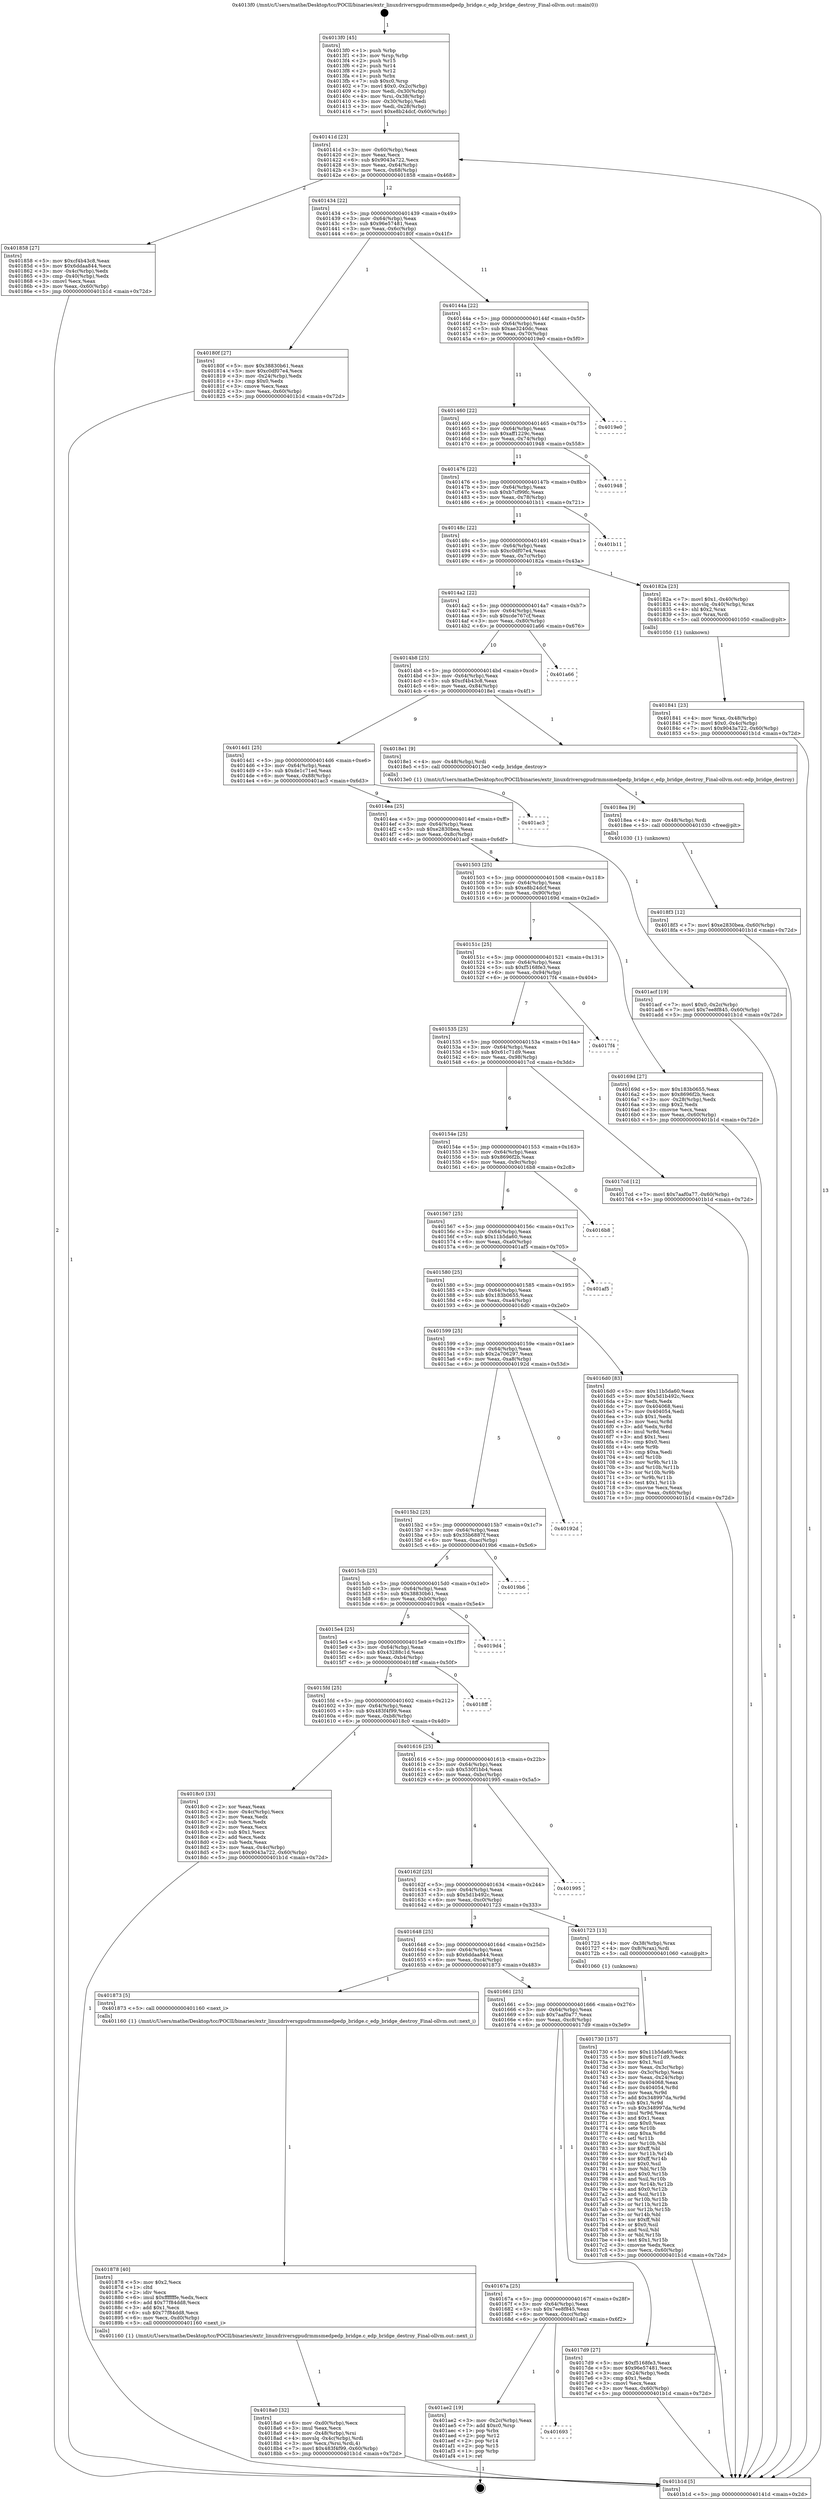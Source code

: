 digraph "0x4013f0" {
  label = "0x4013f0 (/mnt/c/Users/mathe/Desktop/tcc/POCII/binaries/extr_linuxdriversgpudrmmsmedpedp_bridge.c_edp_bridge_destroy_Final-ollvm.out::main(0))"
  labelloc = "t"
  node[shape=record]

  Entry [label="",width=0.3,height=0.3,shape=circle,fillcolor=black,style=filled]
  "0x40141d" [label="{
     0x40141d [23]\l
     | [instrs]\l
     &nbsp;&nbsp;0x40141d \<+3\>: mov -0x60(%rbp),%eax\l
     &nbsp;&nbsp;0x401420 \<+2\>: mov %eax,%ecx\l
     &nbsp;&nbsp;0x401422 \<+6\>: sub $0x9043a722,%ecx\l
     &nbsp;&nbsp;0x401428 \<+3\>: mov %eax,-0x64(%rbp)\l
     &nbsp;&nbsp;0x40142b \<+3\>: mov %ecx,-0x68(%rbp)\l
     &nbsp;&nbsp;0x40142e \<+6\>: je 0000000000401858 \<main+0x468\>\l
  }"]
  "0x401858" [label="{
     0x401858 [27]\l
     | [instrs]\l
     &nbsp;&nbsp;0x401858 \<+5\>: mov $0xcf4b43c8,%eax\l
     &nbsp;&nbsp;0x40185d \<+5\>: mov $0x6ddaa844,%ecx\l
     &nbsp;&nbsp;0x401862 \<+3\>: mov -0x4c(%rbp),%edx\l
     &nbsp;&nbsp;0x401865 \<+3\>: cmp -0x40(%rbp),%edx\l
     &nbsp;&nbsp;0x401868 \<+3\>: cmovl %ecx,%eax\l
     &nbsp;&nbsp;0x40186b \<+3\>: mov %eax,-0x60(%rbp)\l
     &nbsp;&nbsp;0x40186e \<+5\>: jmp 0000000000401b1d \<main+0x72d\>\l
  }"]
  "0x401434" [label="{
     0x401434 [22]\l
     | [instrs]\l
     &nbsp;&nbsp;0x401434 \<+5\>: jmp 0000000000401439 \<main+0x49\>\l
     &nbsp;&nbsp;0x401439 \<+3\>: mov -0x64(%rbp),%eax\l
     &nbsp;&nbsp;0x40143c \<+5\>: sub $0x96e57481,%eax\l
     &nbsp;&nbsp;0x401441 \<+3\>: mov %eax,-0x6c(%rbp)\l
     &nbsp;&nbsp;0x401444 \<+6\>: je 000000000040180f \<main+0x41f\>\l
  }"]
  Exit [label="",width=0.3,height=0.3,shape=circle,fillcolor=black,style=filled,peripheries=2]
  "0x40180f" [label="{
     0x40180f [27]\l
     | [instrs]\l
     &nbsp;&nbsp;0x40180f \<+5\>: mov $0x38830b61,%eax\l
     &nbsp;&nbsp;0x401814 \<+5\>: mov $0xc0df07e4,%ecx\l
     &nbsp;&nbsp;0x401819 \<+3\>: mov -0x24(%rbp),%edx\l
     &nbsp;&nbsp;0x40181c \<+3\>: cmp $0x0,%edx\l
     &nbsp;&nbsp;0x40181f \<+3\>: cmove %ecx,%eax\l
     &nbsp;&nbsp;0x401822 \<+3\>: mov %eax,-0x60(%rbp)\l
     &nbsp;&nbsp;0x401825 \<+5\>: jmp 0000000000401b1d \<main+0x72d\>\l
  }"]
  "0x40144a" [label="{
     0x40144a [22]\l
     | [instrs]\l
     &nbsp;&nbsp;0x40144a \<+5\>: jmp 000000000040144f \<main+0x5f\>\l
     &nbsp;&nbsp;0x40144f \<+3\>: mov -0x64(%rbp),%eax\l
     &nbsp;&nbsp;0x401452 \<+5\>: sub $0xae3240dc,%eax\l
     &nbsp;&nbsp;0x401457 \<+3\>: mov %eax,-0x70(%rbp)\l
     &nbsp;&nbsp;0x40145a \<+6\>: je 00000000004019e0 \<main+0x5f0\>\l
  }"]
  "0x401693" [label="{
     0x401693\l
  }", style=dashed]
  "0x4019e0" [label="{
     0x4019e0\l
  }", style=dashed]
  "0x401460" [label="{
     0x401460 [22]\l
     | [instrs]\l
     &nbsp;&nbsp;0x401460 \<+5\>: jmp 0000000000401465 \<main+0x75\>\l
     &nbsp;&nbsp;0x401465 \<+3\>: mov -0x64(%rbp),%eax\l
     &nbsp;&nbsp;0x401468 \<+5\>: sub $0xaff1229c,%eax\l
     &nbsp;&nbsp;0x40146d \<+3\>: mov %eax,-0x74(%rbp)\l
     &nbsp;&nbsp;0x401470 \<+6\>: je 0000000000401948 \<main+0x558\>\l
  }"]
  "0x401ae2" [label="{
     0x401ae2 [19]\l
     | [instrs]\l
     &nbsp;&nbsp;0x401ae2 \<+3\>: mov -0x2c(%rbp),%eax\l
     &nbsp;&nbsp;0x401ae5 \<+7\>: add $0xc0,%rsp\l
     &nbsp;&nbsp;0x401aec \<+1\>: pop %rbx\l
     &nbsp;&nbsp;0x401aed \<+2\>: pop %r12\l
     &nbsp;&nbsp;0x401aef \<+2\>: pop %r14\l
     &nbsp;&nbsp;0x401af1 \<+2\>: pop %r15\l
     &nbsp;&nbsp;0x401af3 \<+1\>: pop %rbp\l
     &nbsp;&nbsp;0x401af4 \<+1\>: ret\l
  }"]
  "0x401948" [label="{
     0x401948\l
  }", style=dashed]
  "0x401476" [label="{
     0x401476 [22]\l
     | [instrs]\l
     &nbsp;&nbsp;0x401476 \<+5\>: jmp 000000000040147b \<main+0x8b\>\l
     &nbsp;&nbsp;0x40147b \<+3\>: mov -0x64(%rbp),%eax\l
     &nbsp;&nbsp;0x40147e \<+5\>: sub $0xb7cf99fc,%eax\l
     &nbsp;&nbsp;0x401483 \<+3\>: mov %eax,-0x78(%rbp)\l
     &nbsp;&nbsp;0x401486 \<+6\>: je 0000000000401b11 \<main+0x721\>\l
  }"]
  "0x4018f3" [label="{
     0x4018f3 [12]\l
     | [instrs]\l
     &nbsp;&nbsp;0x4018f3 \<+7\>: movl $0xe2830bea,-0x60(%rbp)\l
     &nbsp;&nbsp;0x4018fa \<+5\>: jmp 0000000000401b1d \<main+0x72d\>\l
  }"]
  "0x401b11" [label="{
     0x401b11\l
  }", style=dashed]
  "0x40148c" [label="{
     0x40148c [22]\l
     | [instrs]\l
     &nbsp;&nbsp;0x40148c \<+5\>: jmp 0000000000401491 \<main+0xa1\>\l
     &nbsp;&nbsp;0x401491 \<+3\>: mov -0x64(%rbp),%eax\l
     &nbsp;&nbsp;0x401494 \<+5\>: sub $0xc0df07e4,%eax\l
     &nbsp;&nbsp;0x401499 \<+3\>: mov %eax,-0x7c(%rbp)\l
     &nbsp;&nbsp;0x40149c \<+6\>: je 000000000040182a \<main+0x43a\>\l
  }"]
  "0x4018ea" [label="{
     0x4018ea [9]\l
     | [instrs]\l
     &nbsp;&nbsp;0x4018ea \<+4\>: mov -0x48(%rbp),%rdi\l
     &nbsp;&nbsp;0x4018ee \<+5\>: call 0000000000401030 \<free@plt\>\l
     | [calls]\l
     &nbsp;&nbsp;0x401030 \{1\} (unknown)\l
  }"]
  "0x40182a" [label="{
     0x40182a [23]\l
     | [instrs]\l
     &nbsp;&nbsp;0x40182a \<+7\>: movl $0x1,-0x40(%rbp)\l
     &nbsp;&nbsp;0x401831 \<+4\>: movslq -0x40(%rbp),%rax\l
     &nbsp;&nbsp;0x401835 \<+4\>: shl $0x2,%rax\l
     &nbsp;&nbsp;0x401839 \<+3\>: mov %rax,%rdi\l
     &nbsp;&nbsp;0x40183c \<+5\>: call 0000000000401050 \<malloc@plt\>\l
     | [calls]\l
     &nbsp;&nbsp;0x401050 \{1\} (unknown)\l
  }"]
  "0x4014a2" [label="{
     0x4014a2 [22]\l
     | [instrs]\l
     &nbsp;&nbsp;0x4014a2 \<+5\>: jmp 00000000004014a7 \<main+0xb7\>\l
     &nbsp;&nbsp;0x4014a7 \<+3\>: mov -0x64(%rbp),%eax\l
     &nbsp;&nbsp;0x4014aa \<+5\>: sub $0xcde767cf,%eax\l
     &nbsp;&nbsp;0x4014af \<+3\>: mov %eax,-0x80(%rbp)\l
     &nbsp;&nbsp;0x4014b2 \<+6\>: je 0000000000401a66 \<main+0x676\>\l
  }"]
  "0x4018a0" [label="{
     0x4018a0 [32]\l
     | [instrs]\l
     &nbsp;&nbsp;0x4018a0 \<+6\>: mov -0xd0(%rbp),%ecx\l
     &nbsp;&nbsp;0x4018a6 \<+3\>: imul %eax,%ecx\l
     &nbsp;&nbsp;0x4018a9 \<+4\>: mov -0x48(%rbp),%rsi\l
     &nbsp;&nbsp;0x4018ad \<+4\>: movslq -0x4c(%rbp),%rdi\l
     &nbsp;&nbsp;0x4018b1 \<+3\>: mov %ecx,(%rsi,%rdi,4)\l
     &nbsp;&nbsp;0x4018b4 \<+7\>: movl $0x483f4f99,-0x60(%rbp)\l
     &nbsp;&nbsp;0x4018bb \<+5\>: jmp 0000000000401b1d \<main+0x72d\>\l
  }"]
  "0x401a66" [label="{
     0x401a66\l
  }", style=dashed]
  "0x4014b8" [label="{
     0x4014b8 [25]\l
     | [instrs]\l
     &nbsp;&nbsp;0x4014b8 \<+5\>: jmp 00000000004014bd \<main+0xcd\>\l
     &nbsp;&nbsp;0x4014bd \<+3\>: mov -0x64(%rbp),%eax\l
     &nbsp;&nbsp;0x4014c0 \<+5\>: sub $0xcf4b43c8,%eax\l
     &nbsp;&nbsp;0x4014c5 \<+6\>: mov %eax,-0x84(%rbp)\l
     &nbsp;&nbsp;0x4014cb \<+6\>: je 00000000004018e1 \<main+0x4f1\>\l
  }"]
  "0x401878" [label="{
     0x401878 [40]\l
     | [instrs]\l
     &nbsp;&nbsp;0x401878 \<+5\>: mov $0x2,%ecx\l
     &nbsp;&nbsp;0x40187d \<+1\>: cltd\l
     &nbsp;&nbsp;0x40187e \<+2\>: idiv %ecx\l
     &nbsp;&nbsp;0x401880 \<+6\>: imul $0xfffffffe,%edx,%ecx\l
     &nbsp;&nbsp;0x401886 \<+6\>: add $0x77f84dd8,%ecx\l
     &nbsp;&nbsp;0x40188c \<+3\>: add $0x1,%ecx\l
     &nbsp;&nbsp;0x40188f \<+6\>: sub $0x77f84dd8,%ecx\l
     &nbsp;&nbsp;0x401895 \<+6\>: mov %ecx,-0xd0(%rbp)\l
     &nbsp;&nbsp;0x40189b \<+5\>: call 0000000000401160 \<next_i\>\l
     | [calls]\l
     &nbsp;&nbsp;0x401160 \{1\} (/mnt/c/Users/mathe/Desktop/tcc/POCII/binaries/extr_linuxdriversgpudrmmsmedpedp_bridge.c_edp_bridge_destroy_Final-ollvm.out::next_i)\l
  }"]
  "0x4018e1" [label="{
     0x4018e1 [9]\l
     | [instrs]\l
     &nbsp;&nbsp;0x4018e1 \<+4\>: mov -0x48(%rbp),%rdi\l
     &nbsp;&nbsp;0x4018e5 \<+5\>: call 00000000004013e0 \<edp_bridge_destroy\>\l
     | [calls]\l
     &nbsp;&nbsp;0x4013e0 \{1\} (/mnt/c/Users/mathe/Desktop/tcc/POCII/binaries/extr_linuxdriversgpudrmmsmedpedp_bridge.c_edp_bridge_destroy_Final-ollvm.out::edp_bridge_destroy)\l
  }"]
  "0x4014d1" [label="{
     0x4014d1 [25]\l
     | [instrs]\l
     &nbsp;&nbsp;0x4014d1 \<+5\>: jmp 00000000004014d6 \<main+0xe6\>\l
     &nbsp;&nbsp;0x4014d6 \<+3\>: mov -0x64(%rbp),%eax\l
     &nbsp;&nbsp;0x4014d9 \<+5\>: sub $0xde1c71ed,%eax\l
     &nbsp;&nbsp;0x4014de \<+6\>: mov %eax,-0x88(%rbp)\l
     &nbsp;&nbsp;0x4014e4 \<+6\>: je 0000000000401ac3 \<main+0x6d3\>\l
  }"]
  "0x401841" [label="{
     0x401841 [23]\l
     | [instrs]\l
     &nbsp;&nbsp;0x401841 \<+4\>: mov %rax,-0x48(%rbp)\l
     &nbsp;&nbsp;0x401845 \<+7\>: movl $0x0,-0x4c(%rbp)\l
     &nbsp;&nbsp;0x40184c \<+7\>: movl $0x9043a722,-0x60(%rbp)\l
     &nbsp;&nbsp;0x401853 \<+5\>: jmp 0000000000401b1d \<main+0x72d\>\l
  }"]
  "0x401ac3" [label="{
     0x401ac3\l
  }", style=dashed]
  "0x4014ea" [label="{
     0x4014ea [25]\l
     | [instrs]\l
     &nbsp;&nbsp;0x4014ea \<+5\>: jmp 00000000004014ef \<main+0xff\>\l
     &nbsp;&nbsp;0x4014ef \<+3\>: mov -0x64(%rbp),%eax\l
     &nbsp;&nbsp;0x4014f2 \<+5\>: sub $0xe2830bea,%eax\l
     &nbsp;&nbsp;0x4014f7 \<+6\>: mov %eax,-0x8c(%rbp)\l
     &nbsp;&nbsp;0x4014fd \<+6\>: je 0000000000401acf \<main+0x6df\>\l
  }"]
  "0x40167a" [label="{
     0x40167a [25]\l
     | [instrs]\l
     &nbsp;&nbsp;0x40167a \<+5\>: jmp 000000000040167f \<main+0x28f\>\l
     &nbsp;&nbsp;0x40167f \<+3\>: mov -0x64(%rbp),%eax\l
     &nbsp;&nbsp;0x401682 \<+5\>: sub $0x7ee8f845,%eax\l
     &nbsp;&nbsp;0x401687 \<+6\>: mov %eax,-0xcc(%rbp)\l
     &nbsp;&nbsp;0x40168d \<+6\>: je 0000000000401ae2 \<main+0x6f2\>\l
  }"]
  "0x401acf" [label="{
     0x401acf [19]\l
     | [instrs]\l
     &nbsp;&nbsp;0x401acf \<+7\>: movl $0x0,-0x2c(%rbp)\l
     &nbsp;&nbsp;0x401ad6 \<+7\>: movl $0x7ee8f845,-0x60(%rbp)\l
     &nbsp;&nbsp;0x401add \<+5\>: jmp 0000000000401b1d \<main+0x72d\>\l
  }"]
  "0x401503" [label="{
     0x401503 [25]\l
     | [instrs]\l
     &nbsp;&nbsp;0x401503 \<+5\>: jmp 0000000000401508 \<main+0x118\>\l
     &nbsp;&nbsp;0x401508 \<+3\>: mov -0x64(%rbp),%eax\l
     &nbsp;&nbsp;0x40150b \<+5\>: sub $0xe8b24dcf,%eax\l
     &nbsp;&nbsp;0x401510 \<+6\>: mov %eax,-0x90(%rbp)\l
     &nbsp;&nbsp;0x401516 \<+6\>: je 000000000040169d \<main+0x2ad\>\l
  }"]
  "0x4017d9" [label="{
     0x4017d9 [27]\l
     | [instrs]\l
     &nbsp;&nbsp;0x4017d9 \<+5\>: mov $0xf5168fe3,%eax\l
     &nbsp;&nbsp;0x4017de \<+5\>: mov $0x96e57481,%ecx\l
     &nbsp;&nbsp;0x4017e3 \<+3\>: mov -0x24(%rbp),%edx\l
     &nbsp;&nbsp;0x4017e6 \<+3\>: cmp $0x1,%edx\l
     &nbsp;&nbsp;0x4017e9 \<+3\>: cmovl %ecx,%eax\l
     &nbsp;&nbsp;0x4017ec \<+3\>: mov %eax,-0x60(%rbp)\l
     &nbsp;&nbsp;0x4017ef \<+5\>: jmp 0000000000401b1d \<main+0x72d\>\l
  }"]
  "0x40169d" [label="{
     0x40169d [27]\l
     | [instrs]\l
     &nbsp;&nbsp;0x40169d \<+5\>: mov $0x183b0655,%eax\l
     &nbsp;&nbsp;0x4016a2 \<+5\>: mov $0x8696f2b,%ecx\l
     &nbsp;&nbsp;0x4016a7 \<+3\>: mov -0x28(%rbp),%edx\l
     &nbsp;&nbsp;0x4016aa \<+3\>: cmp $0x2,%edx\l
     &nbsp;&nbsp;0x4016ad \<+3\>: cmovne %ecx,%eax\l
     &nbsp;&nbsp;0x4016b0 \<+3\>: mov %eax,-0x60(%rbp)\l
     &nbsp;&nbsp;0x4016b3 \<+5\>: jmp 0000000000401b1d \<main+0x72d\>\l
  }"]
  "0x40151c" [label="{
     0x40151c [25]\l
     | [instrs]\l
     &nbsp;&nbsp;0x40151c \<+5\>: jmp 0000000000401521 \<main+0x131\>\l
     &nbsp;&nbsp;0x401521 \<+3\>: mov -0x64(%rbp),%eax\l
     &nbsp;&nbsp;0x401524 \<+5\>: sub $0xf5168fe3,%eax\l
     &nbsp;&nbsp;0x401529 \<+6\>: mov %eax,-0x94(%rbp)\l
     &nbsp;&nbsp;0x40152f \<+6\>: je 00000000004017f4 \<main+0x404\>\l
  }"]
  "0x401b1d" [label="{
     0x401b1d [5]\l
     | [instrs]\l
     &nbsp;&nbsp;0x401b1d \<+5\>: jmp 000000000040141d \<main+0x2d\>\l
  }"]
  "0x4013f0" [label="{
     0x4013f0 [45]\l
     | [instrs]\l
     &nbsp;&nbsp;0x4013f0 \<+1\>: push %rbp\l
     &nbsp;&nbsp;0x4013f1 \<+3\>: mov %rsp,%rbp\l
     &nbsp;&nbsp;0x4013f4 \<+2\>: push %r15\l
     &nbsp;&nbsp;0x4013f6 \<+2\>: push %r14\l
     &nbsp;&nbsp;0x4013f8 \<+2\>: push %r12\l
     &nbsp;&nbsp;0x4013fa \<+1\>: push %rbx\l
     &nbsp;&nbsp;0x4013fb \<+7\>: sub $0xc0,%rsp\l
     &nbsp;&nbsp;0x401402 \<+7\>: movl $0x0,-0x2c(%rbp)\l
     &nbsp;&nbsp;0x401409 \<+3\>: mov %edi,-0x30(%rbp)\l
     &nbsp;&nbsp;0x40140c \<+4\>: mov %rsi,-0x38(%rbp)\l
     &nbsp;&nbsp;0x401410 \<+3\>: mov -0x30(%rbp),%edi\l
     &nbsp;&nbsp;0x401413 \<+3\>: mov %edi,-0x28(%rbp)\l
     &nbsp;&nbsp;0x401416 \<+7\>: movl $0xe8b24dcf,-0x60(%rbp)\l
  }"]
  "0x401661" [label="{
     0x401661 [25]\l
     | [instrs]\l
     &nbsp;&nbsp;0x401661 \<+5\>: jmp 0000000000401666 \<main+0x276\>\l
     &nbsp;&nbsp;0x401666 \<+3\>: mov -0x64(%rbp),%eax\l
     &nbsp;&nbsp;0x401669 \<+5\>: sub $0x7aaf0a77,%eax\l
     &nbsp;&nbsp;0x40166e \<+6\>: mov %eax,-0xc8(%rbp)\l
     &nbsp;&nbsp;0x401674 \<+6\>: je 00000000004017d9 \<main+0x3e9\>\l
  }"]
  "0x4017f4" [label="{
     0x4017f4\l
  }", style=dashed]
  "0x401535" [label="{
     0x401535 [25]\l
     | [instrs]\l
     &nbsp;&nbsp;0x401535 \<+5\>: jmp 000000000040153a \<main+0x14a\>\l
     &nbsp;&nbsp;0x40153a \<+3\>: mov -0x64(%rbp),%eax\l
     &nbsp;&nbsp;0x40153d \<+5\>: sub $0x61c71d9,%eax\l
     &nbsp;&nbsp;0x401542 \<+6\>: mov %eax,-0x98(%rbp)\l
     &nbsp;&nbsp;0x401548 \<+6\>: je 00000000004017cd \<main+0x3dd\>\l
  }"]
  "0x401873" [label="{
     0x401873 [5]\l
     | [instrs]\l
     &nbsp;&nbsp;0x401873 \<+5\>: call 0000000000401160 \<next_i\>\l
     | [calls]\l
     &nbsp;&nbsp;0x401160 \{1\} (/mnt/c/Users/mathe/Desktop/tcc/POCII/binaries/extr_linuxdriversgpudrmmsmedpedp_bridge.c_edp_bridge_destroy_Final-ollvm.out::next_i)\l
  }"]
  "0x4017cd" [label="{
     0x4017cd [12]\l
     | [instrs]\l
     &nbsp;&nbsp;0x4017cd \<+7\>: movl $0x7aaf0a77,-0x60(%rbp)\l
     &nbsp;&nbsp;0x4017d4 \<+5\>: jmp 0000000000401b1d \<main+0x72d\>\l
  }"]
  "0x40154e" [label="{
     0x40154e [25]\l
     | [instrs]\l
     &nbsp;&nbsp;0x40154e \<+5\>: jmp 0000000000401553 \<main+0x163\>\l
     &nbsp;&nbsp;0x401553 \<+3\>: mov -0x64(%rbp),%eax\l
     &nbsp;&nbsp;0x401556 \<+5\>: sub $0x8696f2b,%eax\l
     &nbsp;&nbsp;0x40155b \<+6\>: mov %eax,-0x9c(%rbp)\l
     &nbsp;&nbsp;0x401561 \<+6\>: je 00000000004016b8 \<main+0x2c8\>\l
  }"]
  "0x401730" [label="{
     0x401730 [157]\l
     | [instrs]\l
     &nbsp;&nbsp;0x401730 \<+5\>: mov $0x11b5da60,%ecx\l
     &nbsp;&nbsp;0x401735 \<+5\>: mov $0x61c71d9,%edx\l
     &nbsp;&nbsp;0x40173a \<+3\>: mov $0x1,%sil\l
     &nbsp;&nbsp;0x40173d \<+3\>: mov %eax,-0x3c(%rbp)\l
     &nbsp;&nbsp;0x401740 \<+3\>: mov -0x3c(%rbp),%eax\l
     &nbsp;&nbsp;0x401743 \<+3\>: mov %eax,-0x24(%rbp)\l
     &nbsp;&nbsp;0x401746 \<+7\>: mov 0x404068,%eax\l
     &nbsp;&nbsp;0x40174d \<+8\>: mov 0x404054,%r8d\l
     &nbsp;&nbsp;0x401755 \<+3\>: mov %eax,%r9d\l
     &nbsp;&nbsp;0x401758 \<+7\>: add $0x348997da,%r9d\l
     &nbsp;&nbsp;0x40175f \<+4\>: sub $0x1,%r9d\l
     &nbsp;&nbsp;0x401763 \<+7\>: sub $0x348997da,%r9d\l
     &nbsp;&nbsp;0x40176a \<+4\>: imul %r9d,%eax\l
     &nbsp;&nbsp;0x40176e \<+3\>: and $0x1,%eax\l
     &nbsp;&nbsp;0x401771 \<+3\>: cmp $0x0,%eax\l
     &nbsp;&nbsp;0x401774 \<+4\>: sete %r10b\l
     &nbsp;&nbsp;0x401778 \<+4\>: cmp $0xa,%r8d\l
     &nbsp;&nbsp;0x40177c \<+4\>: setl %r11b\l
     &nbsp;&nbsp;0x401780 \<+3\>: mov %r10b,%bl\l
     &nbsp;&nbsp;0x401783 \<+3\>: xor $0xff,%bl\l
     &nbsp;&nbsp;0x401786 \<+3\>: mov %r11b,%r14b\l
     &nbsp;&nbsp;0x401789 \<+4\>: xor $0xff,%r14b\l
     &nbsp;&nbsp;0x40178d \<+4\>: xor $0x0,%sil\l
     &nbsp;&nbsp;0x401791 \<+3\>: mov %bl,%r15b\l
     &nbsp;&nbsp;0x401794 \<+4\>: and $0x0,%r15b\l
     &nbsp;&nbsp;0x401798 \<+3\>: and %sil,%r10b\l
     &nbsp;&nbsp;0x40179b \<+3\>: mov %r14b,%r12b\l
     &nbsp;&nbsp;0x40179e \<+4\>: and $0x0,%r12b\l
     &nbsp;&nbsp;0x4017a2 \<+3\>: and %sil,%r11b\l
     &nbsp;&nbsp;0x4017a5 \<+3\>: or %r10b,%r15b\l
     &nbsp;&nbsp;0x4017a8 \<+3\>: or %r11b,%r12b\l
     &nbsp;&nbsp;0x4017ab \<+3\>: xor %r12b,%r15b\l
     &nbsp;&nbsp;0x4017ae \<+3\>: or %r14b,%bl\l
     &nbsp;&nbsp;0x4017b1 \<+3\>: xor $0xff,%bl\l
     &nbsp;&nbsp;0x4017b4 \<+4\>: or $0x0,%sil\l
     &nbsp;&nbsp;0x4017b8 \<+3\>: and %sil,%bl\l
     &nbsp;&nbsp;0x4017bb \<+3\>: or %bl,%r15b\l
     &nbsp;&nbsp;0x4017be \<+4\>: test $0x1,%r15b\l
     &nbsp;&nbsp;0x4017c2 \<+3\>: cmovne %edx,%ecx\l
     &nbsp;&nbsp;0x4017c5 \<+3\>: mov %ecx,-0x60(%rbp)\l
     &nbsp;&nbsp;0x4017c8 \<+5\>: jmp 0000000000401b1d \<main+0x72d\>\l
  }"]
  "0x4016b8" [label="{
     0x4016b8\l
  }", style=dashed]
  "0x401567" [label="{
     0x401567 [25]\l
     | [instrs]\l
     &nbsp;&nbsp;0x401567 \<+5\>: jmp 000000000040156c \<main+0x17c\>\l
     &nbsp;&nbsp;0x40156c \<+3\>: mov -0x64(%rbp),%eax\l
     &nbsp;&nbsp;0x40156f \<+5\>: sub $0x11b5da60,%eax\l
     &nbsp;&nbsp;0x401574 \<+6\>: mov %eax,-0xa0(%rbp)\l
     &nbsp;&nbsp;0x40157a \<+6\>: je 0000000000401af5 \<main+0x705\>\l
  }"]
  "0x401648" [label="{
     0x401648 [25]\l
     | [instrs]\l
     &nbsp;&nbsp;0x401648 \<+5\>: jmp 000000000040164d \<main+0x25d\>\l
     &nbsp;&nbsp;0x40164d \<+3\>: mov -0x64(%rbp),%eax\l
     &nbsp;&nbsp;0x401650 \<+5\>: sub $0x6ddaa844,%eax\l
     &nbsp;&nbsp;0x401655 \<+6\>: mov %eax,-0xc4(%rbp)\l
     &nbsp;&nbsp;0x40165b \<+6\>: je 0000000000401873 \<main+0x483\>\l
  }"]
  "0x401af5" [label="{
     0x401af5\l
  }", style=dashed]
  "0x401580" [label="{
     0x401580 [25]\l
     | [instrs]\l
     &nbsp;&nbsp;0x401580 \<+5\>: jmp 0000000000401585 \<main+0x195\>\l
     &nbsp;&nbsp;0x401585 \<+3\>: mov -0x64(%rbp),%eax\l
     &nbsp;&nbsp;0x401588 \<+5\>: sub $0x183b0655,%eax\l
     &nbsp;&nbsp;0x40158d \<+6\>: mov %eax,-0xa4(%rbp)\l
     &nbsp;&nbsp;0x401593 \<+6\>: je 00000000004016d0 \<main+0x2e0\>\l
  }"]
  "0x401723" [label="{
     0x401723 [13]\l
     | [instrs]\l
     &nbsp;&nbsp;0x401723 \<+4\>: mov -0x38(%rbp),%rax\l
     &nbsp;&nbsp;0x401727 \<+4\>: mov 0x8(%rax),%rdi\l
     &nbsp;&nbsp;0x40172b \<+5\>: call 0000000000401060 \<atoi@plt\>\l
     | [calls]\l
     &nbsp;&nbsp;0x401060 \{1\} (unknown)\l
  }"]
  "0x4016d0" [label="{
     0x4016d0 [83]\l
     | [instrs]\l
     &nbsp;&nbsp;0x4016d0 \<+5\>: mov $0x11b5da60,%eax\l
     &nbsp;&nbsp;0x4016d5 \<+5\>: mov $0x5d1b492c,%ecx\l
     &nbsp;&nbsp;0x4016da \<+2\>: xor %edx,%edx\l
     &nbsp;&nbsp;0x4016dc \<+7\>: mov 0x404068,%esi\l
     &nbsp;&nbsp;0x4016e3 \<+7\>: mov 0x404054,%edi\l
     &nbsp;&nbsp;0x4016ea \<+3\>: sub $0x1,%edx\l
     &nbsp;&nbsp;0x4016ed \<+3\>: mov %esi,%r8d\l
     &nbsp;&nbsp;0x4016f0 \<+3\>: add %edx,%r8d\l
     &nbsp;&nbsp;0x4016f3 \<+4\>: imul %r8d,%esi\l
     &nbsp;&nbsp;0x4016f7 \<+3\>: and $0x1,%esi\l
     &nbsp;&nbsp;0x4016fa \<+3\>: cmp $0x0,%esi\l
     &nbsp;&nbsp;0x4016fd \<+4\>: sete %r9b\l
     &nbsp;&nbsp;0x401701 \<+3\>: cmp $0xa,%edi\l
     &nbsp;&nbsp;0x401704 \<+4\>: setl %r10b\l
     &nbsp;&nbsp;0x401708 \<+3\>: mov %r9b,%r11b\l
     &nbsp;&nbsp;0x40170b \<+3\>: and %r10b,%r11b\l
     &nbsp;&nbsp;0x40170e \<+3\>: xor %r10b,%r9b\l
     &nbsp;&nbsp;0x401711 \<+3\>: or %r9b,%r11b\l
     &nbsp;&nbsp;0x401714 \<+4\>: test $0x1,%r11b\l
     &nbsp;&nbsp;0x401718 \<+3\>: cmovne %ecx,%eax\l
     &nbsp;&nbsp;0x40171b \<+3\>: mov %eax,-0x60(%rbp)\l
     &nbsp;&nbsp;0x40171e \<+5\>: jmp 0000000000401b1d \<main+0x72d\>\l
  }"]
  "0x401599" [label="{
     0x401599 [25]\l
     | [instrs]\l
     &nbsp;&nbsp;0x401599 \<+5\>: jmp 000000000040159e \<main+0x1ae\>\l
     &nbsp;&nbsp;0x40159e \<+3\>: mov -0x64(%rbp),%eax\l
     &nbsp;&nbsp;0x4015a1 \<+5\>: sub $0x2a706297,%eax\l
     &nbsp;&nbsp;0x4015a6 \<+6\>: mov %eax,-0xa8(%rbp)\l
     &nbsp;&nbsp;0x4015ac \<+6\>: je 000000000040192d \<main+0x53d\>\l
  }"]
  "0x40162f" [label="{
     0x40162f [25]\l
     | [instrs]\l
     &nbsp;&nbsp;0x40162f \<+5\>: jmp 0000000000401634 \<main+0x244\>\l
     &nbsp;&nbsp;0x401634 \<+3\>: mov -0x64(%rbp),%eax\l
     &nbsp;&nbsp;0x401637 \<+5\>: sub $0x5d1b492c,%eax\l
     &nbsp;&nbsp;0x40163c \<+6\>: mov %eax,-0xc0(%rbp)\l
     &nbsp;&nbsp;0x401642 \<+6\>: je 0000000000401723 \<main+0x333\>\l
  }"]
  "0x40192d" [label="{
     0x40192d\l
  }", style=dashed]
  "0x4015b2" [label="{
     0x4015b2 [25]\l
     | [instrs]\l
     &nbsp;&nbsp;0x4015b2 \<+5\>: jmp 00000000004015b7 \<main+0x1c7\>\l
     &nbsp;&nbsp;0x4015b7 \<+3\>: mov -0x64(%rbp),%eax\l
     &nbsp;&nbsp;0x4015ba \<+5\>: sub $0x35b6887f,%eax\l
     &nbsp;&nbsp;0x4015bf \<+6\>: mov %eax,-0xac(%rbp)\l
     &nbsp;&nbsp;0x4015c5 \<+6\>: je 00000000004019b6 \<main+0x5c6\>\l
  }"]
  "0x401995" [label="{
     0x401995\l
  }", style=dashed]
  "0x4019b6" [label="{
     0x4019b6\l
  }", style=dashed]
  "0x4015cb" [label="{
     0x4015cb [25]\l
     | [instrs]\l
     &nbsp;&nbsp;0x4015cb \<+5\>: jmp 00000000004015d0 \<main+0x1e0\>\l
     &nbsp;&nbsp;0x4015d0 \<+3\>: mov -0x64(%rbp),%eax\l
     &nbsp;&nbsp;0x4015d3 \<+5\>: sub $0x38830b61,%eax\l
     &nbsp;&nbsp;0x4015d8 \<+6\>: mov %eax,-0xb0(%rbp)\l
     &nbsp;&nbsp;0x4015de \<+6\>: je 00000000004019d4 \<main+0x5e4\>\l
  }"]
  "0x401616" [label="{
     0x401616 [25]\l
     | [instrs]\l
     &nbsp;&nbsp;0x401616 \<+5\>: jmp 000000000040161b \<main+0x22b\>\l
     &nbsp;&nbsp;0x40161b \<+3\>: mov -0x64(%rbp),%eax\l
     &nbsp;&nbsp;0x40161e \<+5\>: sub $0x530f1bb4,%eax\l
     &nbsp;&nbsp;0x401623 \<+6\>: mov %eax,-0xbc(%rbp)\l
     &nbsp;&nbsp;0x401629 \<+6\>: je 0000000000401995 \<main+0x5a5\>\l
  }"]
  "0x4019d4" [label="{
     0x4019d4\l
  }", style=dashed]
  "0x4015e4" [label="{
     0x4015e4 [25]\l
     | [instrs]\l
     &nbsp;&nbsp;0x4015e4 \<+5\>: jmp 00000000004015e9 \<main+0x1f9\>\l
     &nbsp;&nbsp;0x4015e9 \<+3\>: mov -0x64(%rbp),%eax\l
     &nbsp;&nbsp;0x4015ec \<+5\>: sub $0x43288c1d,%eax\l
     &nbsp;&nbsp;0x4015f1 \<+6\>: mov %eax,-0xb4(%rbp)\l
     &nbsp;&nbsp;0x4015f7 \<+6\>: je 00000000004018ff \<main+0x50f\>\l
  }"]
  "0x4018c0" [label="{
     0x4018c0 [33]\l
     | [instrs]\l
     &nbsp;&nbsp;0x4018c0 \<+2\>: xor %eax,%eax\l
     &nbsp;&nbsp;0x4018c2 \<+3\>: mov -0x4c(%rbp),%ecx\l
     &nbsp;&nbsp;0x4018c5 \<+2\>: mov %eax,%edx\l
     &nbsp;&nbsp;0x4018c7 \<+2\>: sub %ecx,%edx\l
     &nbsp;&nbsp;0x4018c9 \<+2\>: mov %eax,%ecx\l
     &nbsp;&nbsp;0x4018cb \<+3\>: sub $0x1,%ecx\l
     &nbsp;&nbsp;0x4018ce \<+2\>: add %ecx,%edx\l
     &nbsp;&nbsp;0x4018d0 \<+2\>: sub %edx,%eax\l
     &nbsp;&nbsp;0x4018d2 \<+3\>: mov %eax,-0x4c(%rbp)\l
     &nbsp;&nbsp;0x4018d5 \<+7\>: movl $0x9043a722,-0x60(%rbp)\l
     &nbsp;&nbsp;0x4018dc \<+5\>: jmp 0000000000401b1d \<main+0x72d\>\l
  }"]
  "0x4018ff" [label="{
     0x4018ff\l
  }", style=dashed]
  "0x4015fd" [label="{
     0x4015fd [25]\l
     | [instrs]\l
     &nbsp;&nbsp;0x4015fd \<+5\>: jmp 0000000000401602 \<main+0x212\>\l
     &nbsp;&nbsp;0x401602 \<+3\>: mov -0x64(%rbp),%eax\l
     &nbsp;&nbsp;0x401605 \<+5\>: sub $0x483f4f99,%eax\l
     &nbsp;&nbsp;0x40160a \<+6\>: mov %eax,-0xb8(%rbp)\l
     &nbsp;&nbsp;0x401610 \<+6\>: je 00000000004018c0 \<main+0x4d0\>\l
  }"]
  Entry -> "0x4013f0" [label=" 1"]
  "0x40141d" -> "0x401858" [label=" 2"]
  "0x40141d" -> "0x401434" [label=" 12"]
  "0x401ae2" -> Exit [label=" 1"]
  "0x401434" -> "0x40180f" [label=" 1"]
  "0x401434" -> "0x40144a" [label=" 11"]
  "0x40167a" -> "0x401693" [label=" 0"]
  "0x40144a" -> "0x4019e0" [label=" 0"]
  "0x40144a" -> "0x401460" [label=" 11"]
  "0x40167a" -> "0x401ae2" [label=" 1"]
  "0x401460" -> "0x401948" [label=" 0"]
  "0x401460" -> "0x401476" [label=" 11"]
  "0x401acf" -> "0x401b1d" [label=" 1"]
  "0x401476" -> "0x401b11" [label=" 0"]
  "0x401476" -> "0x40148c" [label=" 11"]
  "0x4018f3" -> "0x401b1d" [label=" 1"]
  "0x40148c" -> "0x40182a" [label=" 1"]
  "0x40148c" -> "0x4014a2" [label=" 10"]
  "0x4018ea" -> "0x4018f3" [label=" 1"]
  "0x4014a2" -> "0x401a66" [label=" 0"]
  "0x4014a2" -> "0x4014b8" [label=" 10"]
  "0x4018e1" -> "0x4018ea" [label=" 1"]
  "0x4014b8" -> "0x4018e1" [label=" 1"]
  "0x4014b8" -> "0x4014d1" [label=" 9"]
  "0x4018c0" -> "0x401b1d" [label=" 1"]
  "0x4014d1" -> "0x401ac3" [label=" 0"]
  "0x4014d1" -> "0x4014ea" [label=" 9"]
  "0x4018a0" -> "0x401b1d" [label=" 1"]
  "0x4014ea" -> "0x401acf" [label=" 1"]
  "0x4014ea" -> "0x401503" [label=" 8"]
  "0x401878" -> "0x4018a0" [label=" 1"]
  "0x401503" -> "0x40169d" [label=" 1"]
  "0x401503" -> "0x40151c" [label=" 7"]
  "0x40169d" -> "0x401b1d" [label=" 1"]
  "0x4013f0" -> "0x40141d" [label=" 1"]
  "0x401b1d" -> "0x40141d" [label=" 13"]
  "0x401873" -> "0x401878" [label=" 1"]
  "0x40151c" -> "0x4017f4" [label=" 0"]
  "0x40151c" -> "0x401535" [label=" 7"]
  "0x401841" -> "0x401b1d" [label=" 1"]
  "0x401535" -> "0x4017cd" [label=" 1"]
  "0x401535" -> "0x40154e" [label=" 6"]
  "0x40182a" -> "0x401841" [label=" 1"]
  "0x40154e" -> "0x4016b8" [label=" 0"]
  "0x40154e" -> "0x401567" [label=" 6"]
  "0x4017d9" -> "0x401b1d" [label=" 1"]
  "0x401567" -> "0x401af5" [label=" 0"]
  "0x401567" -> "0x401580" [label=" 6"]
  "0x401661" -> "0x40167a" [label=" 1"]
  "0x401580" -> "0x4016d0" [label=" 1"]
  "0x401580" -> "0x401599" [label=" 5"]
  "0x4016d0" -> "0x401b1d" [label=" 1"]
  "0x401661" -> "0x4017d9" [label=" 1"]
  "0x401599" -> "0x40192d" [label=" 0"]
  "0x401599" -> "0x4015b2" [label=" 5"]
  "0x401648" -> "0x401661" [label=" 2"]
  "0x4015b2" -> "0x4019b6" [label=" 0"]
  "0x4015b2" -> "0x4015cb" [label=" 5"]
  "0x401648" -> "0x401873" [label=" 1"]
  "0x4015cb" -> "0x4019d4" [label=" 0"]
  "0x4015cb" -> "0x4015e4" [label=" 5"]
  "0x4017cd" -> "0x401b1d" [label=" 1"]
  "0x4015e4" -> "0x4018ff" [label=" 0"]
  "0x4015e4" -> "0x4015fd" [label=" 5"]
  "0x401730" -> "0x401b1d" [label=" 1"]
  "0x4015fd" -> "0x4018c0" [label=" 1"]
  "0x4015fd" -> "0x401616" [label=" 4"]
  "0x40180f" -> "0x401b1d" [label=" 1"]
  "0x401616" -> "0x401995" [label=" 0"]
  "0x401616" -> "0x40162f" [label=" 4"]
  "0x401858" -> "0x401b1d" [label=" 2"]
  "0x40162f" -> "0x401723" [label=" 1"]
  "0x40162f" -> "0x401648" [label=" 3"]
  "0x401723" -> "0x401730" [label=" 1"]
}

